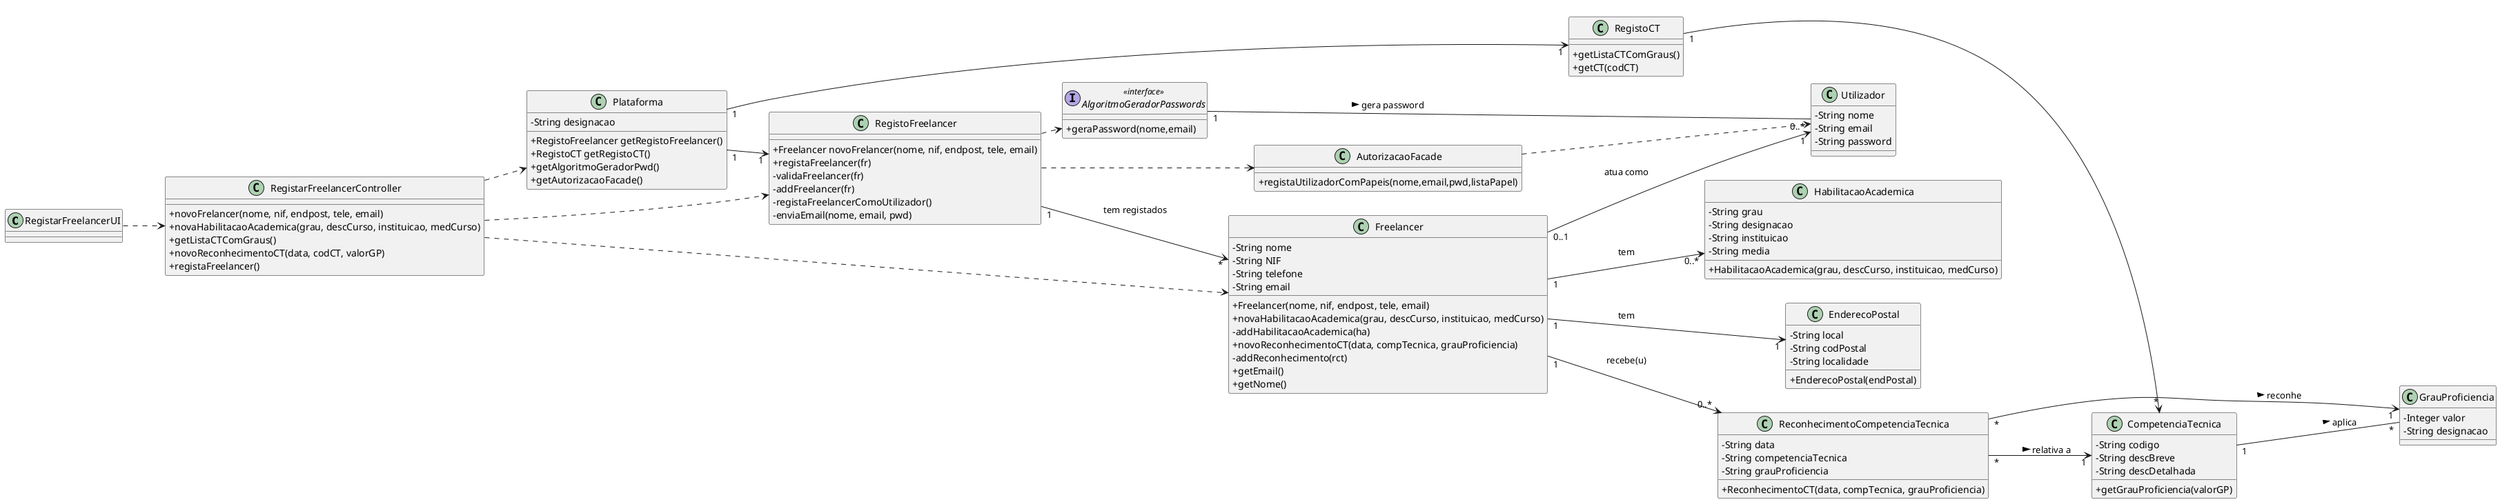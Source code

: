 @startuml
skinparam classAttributeIconSize 0

left to right direction

class RegistarFreelancerUI {
    
}

class RegistarFreelancerController {
    
  +novoFrelancer(nome, nif, endpost, tele, email)
  +novaHabilitacaoAcademica(grau, descCurso, instituicao, medCurso)
  +getListaCTComGraus()
  +novoReconhecimentoCT(data, codCT, valorGP)
  +registaFreelancer()  
}

class Plataforma {
  -String designacao
  
  +RegistoFreelancer getRegistoFreelancer()
  +RegistoCT getRegistoCT()
  +getAlgoritmoGeradorPwd()
  +getAutorizacaoFacade()
}

class RegistoCT {
    +getListaCTComGraus()
    +getCT(codCT)
}

class CompetenciaTecnica {
  -String codigo
  -String descBreve
  -String descDetalhada

  +getGrauProficiencia(valorGP)
}

class GrauProficiencia {
  -Integer valor
  -String designacao
}

class RegistoFreelancer {
    
  +Freelancer novoFrelancer(nome, nif, endpost, tele, email)
  +registaFreelancer(fr)
  -validaFreelancer(fr)
  -addFreelancer(fr)
  -registaFreelancerComoUtilizador()
  -enviaEmail(nome, email, pwd)
  
}

class Freelancer {
  -String nome
  -String NIF
  -String telefone
  -String email

   +Freelancer(nome, nif, endpost, tele, email)
   +novaHabilitacaoAcademica(grau, descCurso, instituicao, medCurso)
   -addHabilitacaoAcademica(ha)
   +novoReconhecimentoCT(data, compTecnica, grauProficiencia)
   -addReconhecimento(rct)
   +getEmail()
   +getNome()
}

class HabilitacaoAcademica {
  -String grau
  -String designacao 
  -String instituicao 
  -String media

  +HabilitacaoAcademica(grau, descCurso, instituicao, medCurso)
}

class ReconhecimentoCompetenciaTecnica {
  -String data
  -String competenciaTecnica
  -String grauProficiencia
  
  +ReconhecimentoCT(data, compTecnica, grauProficiencia)
}

class EnderecoPostal {
  -String local
  -String codPostal
  -String localidade
  
  +EnderecoPostal(endPostal)
}


class Utilizador {
  -String nome
  -String email
  -String password
}

class AutorizacaoFacade {
   +registaUtilizadorComPapeis(nome,email,pwd,listaPapel)
}

interface AlgoritmoGeradorPasswords  <<interface>>{
  +geraPassword(nome,email)
}

CompetenciaTecnica "1" --- "*" GrauProficiencia : aplica  >

RegistarFreelancerUI ..> RegistarFreelancerController
RegistarFreelancerController ..> Plataforma
RegistarFreelancerController ..> RegistoFreelancer
RegistarFreelancerController ..> Freelancer
Plataforma  "1" --> "1" RegistoCT
Plataforma  "1" --> "1" RegistoFreelancer

RegistoCT "1" --> "*" CompetenciaTecnica

RegistoFreelancer "1" --> "*" Freelancer : tem registados
Freelancer "1" --> "0..*" HabilitacaoAcademica: tem
Freelancer "1" --> "0..*" ReconhecimentoCompetenciaTecnica: recebe(u)
Freelancer "1" --> "1" EnderecoPostal: tem
Freelancer "0..1" --> "1" Utilizador: atua como


ReconhecimentoCompetenciaTecnica "*" --> "1" CompetenciaTecnica: relativa a >
ReconhecimentoCompetenciaTecnica "*" --> "1" GrauProficiencia: reconhe >

AlgoritmoGeradorPasswords "1" -- "0..*" Utilizador: gera password >
RegistoFreelancer ..> AutorizacaoFacade
AutorizacaoFacade ..> Utilizador
AlgoritmoGeradorPasswords <.l. RegistoFreelancer



@enduml